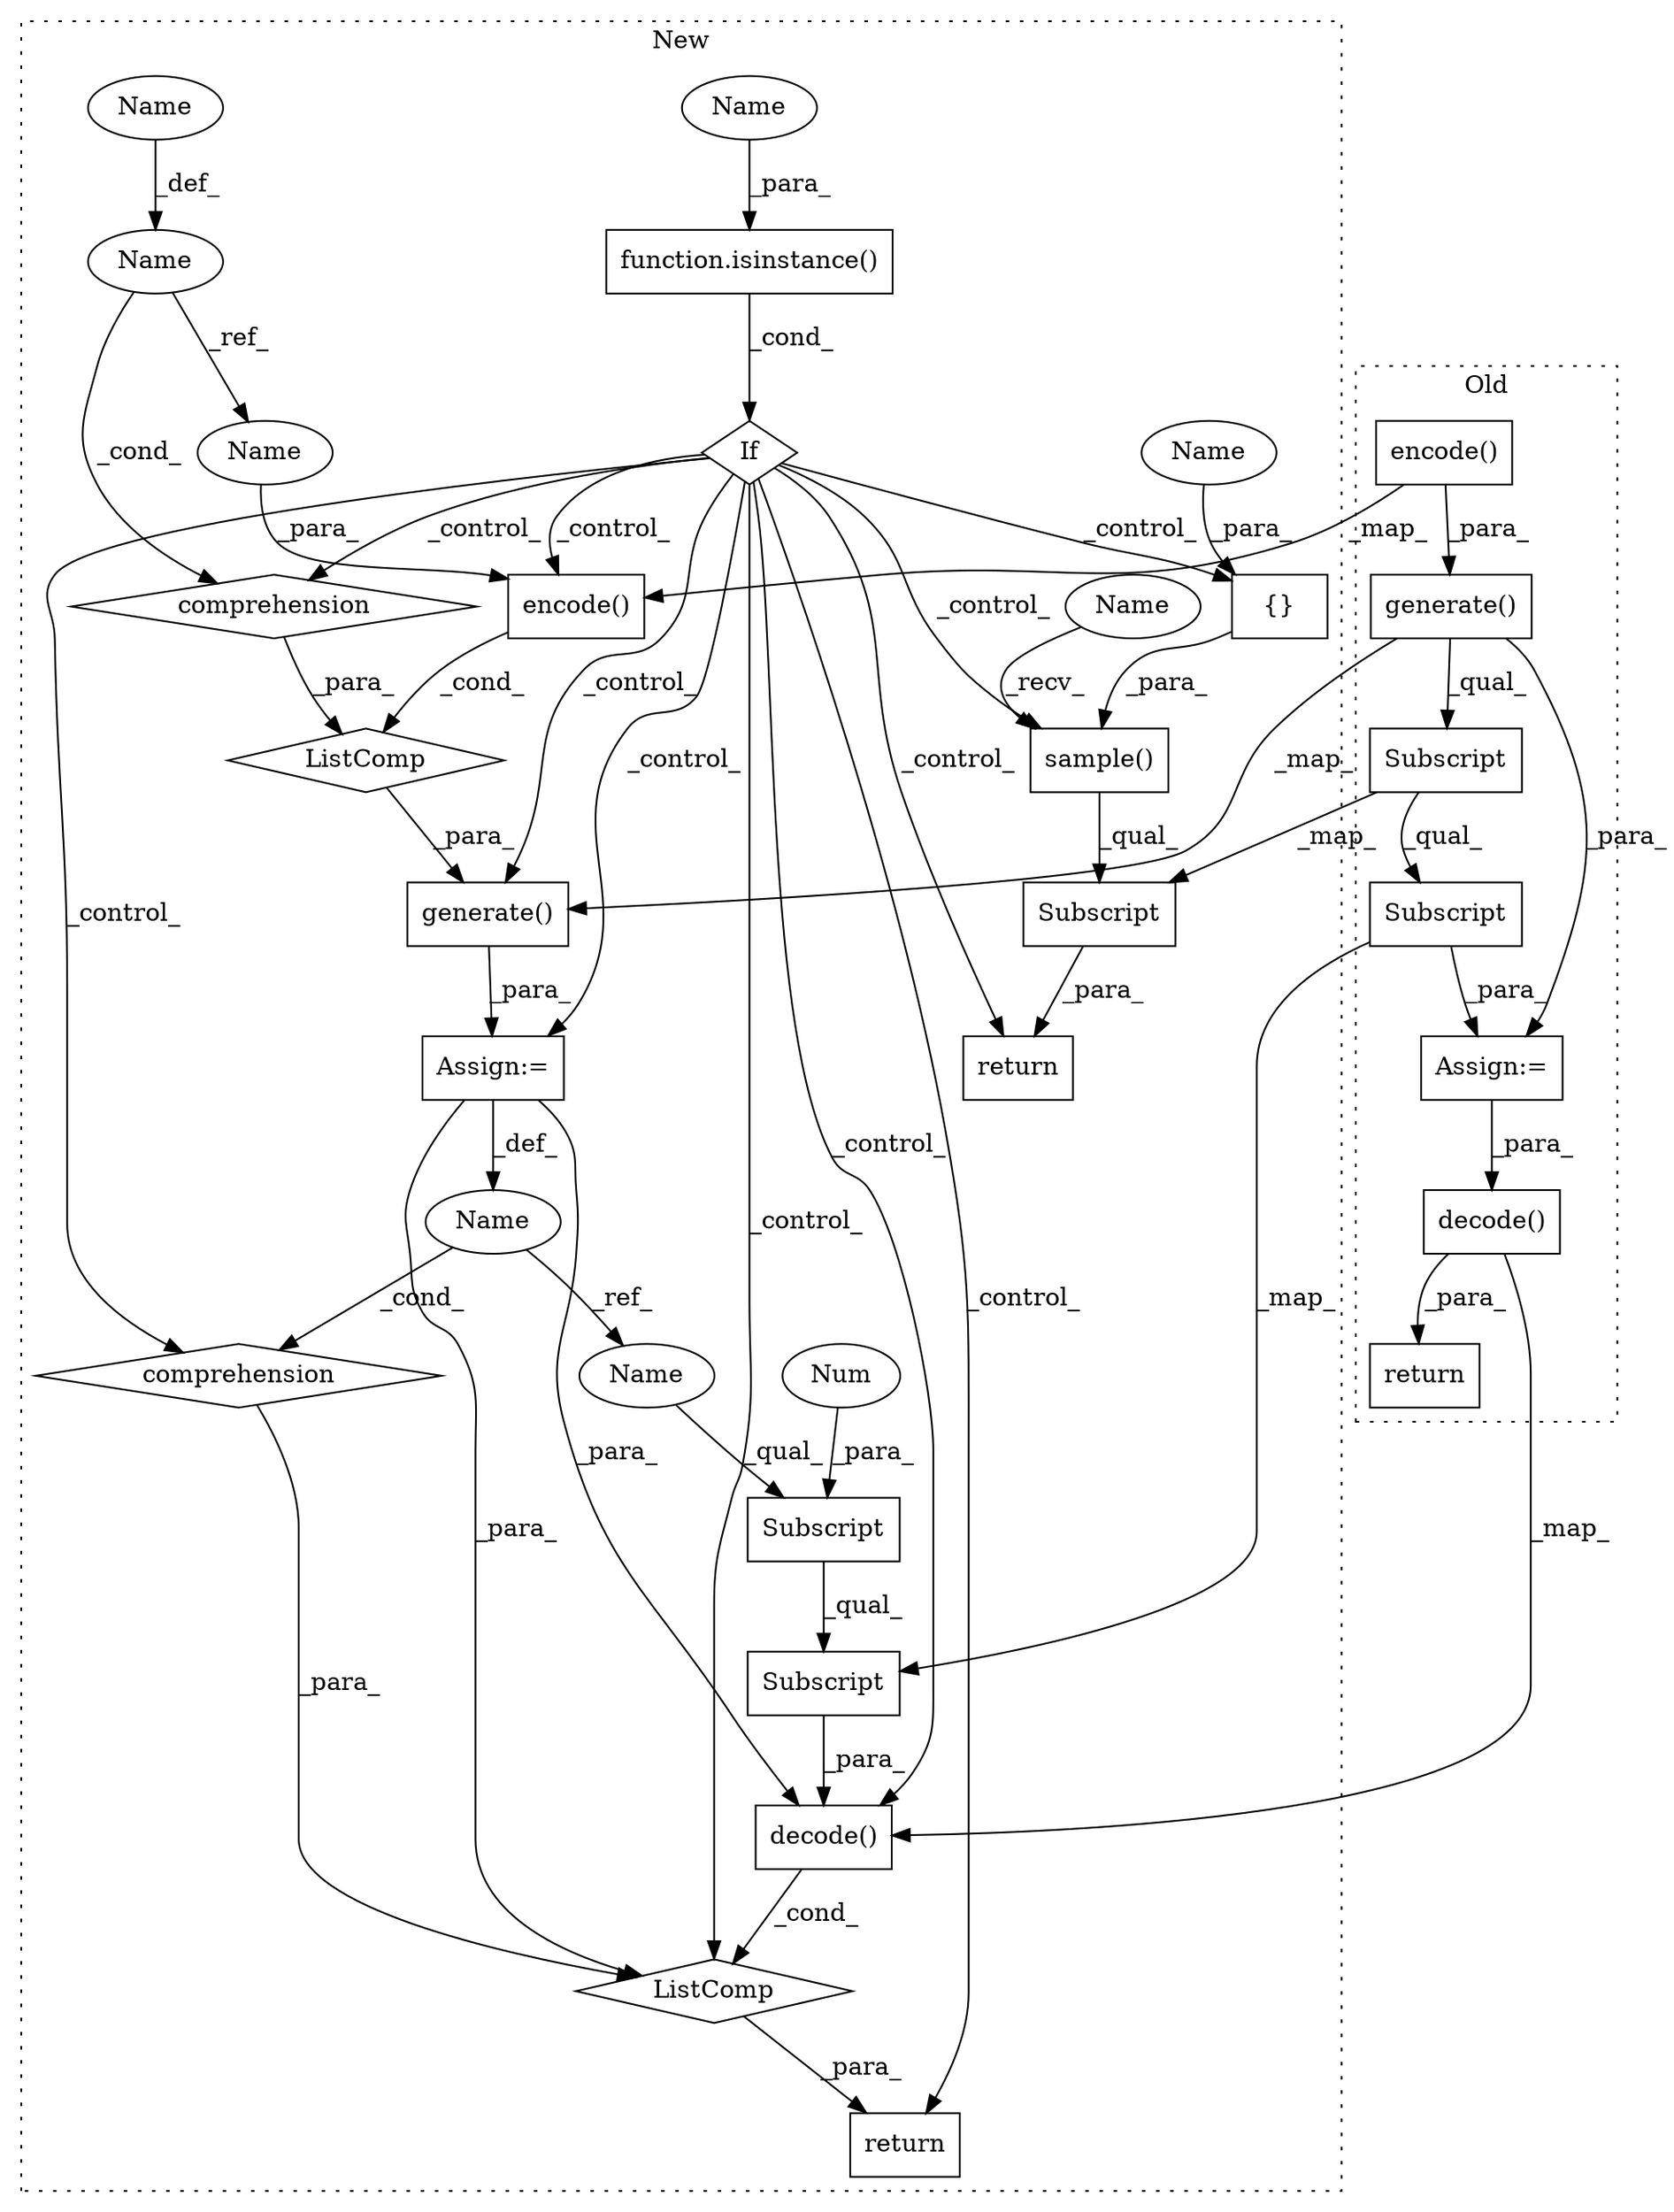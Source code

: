 digraph G {
subgraph cluster0 {
1 [label="return" a="93" s="4120" l="7" shape="box"];
10 [label="generate()" a="75" s="4053,4087" l="14,11" shape="box"];
11 [label="Subscript" a="63" s="4053,0" l="58,0" shape="box"];
14 [label="decode()" a="75" s="4127,4143" l="12,1" shape="box"];
16 [label="Subscript" a="63" s="4053,0" l="48,0" shape="box"];
25 [label="encode()" a="75" s="4016,4036" l="12,1" shape="box"];
27 [label="Assign:=" a="68" s="4050" l="3" shape="box"];
label = "Old";
style="dotted";
}
subgraph cluster1 {
2 [label="sample()" a="75" s="4290,4313" l="12,39" shape="box"];
3 [label="return" a="93" s="4283" l="7" shape="box"];
4 [label="If" a="96" s="4240" l="3" shape="diamond"];
5 [label="return" a="93" s="4528" l="7" shape="box"];
6 [label="ListComp" a="106" s="4386" l="49" shape="diamond"];
7 [label="comprehension" a="45" s="4409" l="3" shape="diamond"];
8 [label="Assign:=" a="68" s="4457" l="3" shape="box"];
9 [label="generate()" a="75" s="4460,4508" l="14,11" shape="box"];
12 [label="Subscript" a="63" s="4548,0" l="18,0" shape="box"];
13 [label="decode()" a="75" s="4536,4566" l="12,1" shape="box"];
15 [label="Subscript" a="63" s="4290,0" l="65,0" shape="box"];
17 [label="{}" a="59" s="4302,4312" l="1,0" shape="box"];
18 [label="Subscript" a="63" s="4548,0" l="8,0" shape="box"];
19 [label="Name" a="87" s="4572" l="5" shape="ellipse"];
20 [label="comprehension" a="45" s="4568" l="3" shape="diamond"];
21 [label="ListComp" a="106" s="4535" l="60" shape="diamond"];
22 [label="function.isinstance()" a="75" s="4243,4268" l="11,1" shape="box"];
23 [label="Name" a="87" s="4413" l="8" shape="ellipse"];
24 [label="encode()" a="75" s="4387,4407" l="12,1" shape="box"];
26 [label="Num" a="76" s="4554" l="1" shape="ellipse"];
28 [label="Name" a="87" s="4290" l="4" shape="ellipse"];
29 [label="Name" a="87" s="4425" l="9" shape="ellipse"];
30 [label="Name" a="87" s="4303" l="9" shape="ellipse"];
31 [label="Name" a="87" s="4254" l="9" shape="ellipse"];
32 [label="Name" a="87" s="4548" l="5" shape="ellipse"];
33 [label="Name" a="87" s="4399" l="8" shape="ellipse"];
label = "New";
style="dotted";
}
2 -> 15 [label="_qual_"];
4 -> 20 [label="_control_"];
4 -> 24 [label="_control_"];
4 -> 17 [label="_control_"];
4 -> 2 [label="_control_"];
4 -> 3 [label="_control_"];
4 -> 13 [label="_control_"];
4 -> 8 [label="_control_"];
4 -> 7 [label="_control_"];
4 -> 21 [label="_control_"];
4 -> 5 [label="_control_"];
4 -> 9 [label="_control_"];
6 -> 9 [label="_para_"];
7 -> 6 [label="_para_"];
8 -> 21 [label="_para_"];
8 -> 19 [label="_def_"];
8 -> 13 [label="_para_"];
9 -> 8 [label="_para_"];
10 -> 16 [label="_qual_"];
10 -> 27 [label="_para_"];
10 -> 9 [label="_map_"];
11 -> 12 [label="_map_"];
11 -> 27 [label="_para_"];
12 -> 13 [label="_para_"];
13 -> 21 [label="_cond_"];
14 -> 1 [label="_para_"];
14 -> 13 [label="_map_"];
15 -> 3 [label="_para_"];
16 -> 15 [label="_map_"];
16 -> 11 [label="_qual_"];
17 -> 2 [label="_para_"];
18 -> 12 [label="_qual_"];
19 -> 20 [label="_cond_"];
19 -> 32 [label="_ref_"];
20 -> 21 [label="_para_"];
21 -> 5 [label="_para_"];
22 -> 4 [label="_cond_"];
23 -> 7 [label="_cond_"];
23 -> 33 [label="_ref_"];
24 -> 6 [label="_cond_"];
25 -> 24 [label="_map_"];
25 -> 10 [label="_para_"];
26 -> 18 [label="_para_"];
27 -> 14 [label="_para_"];
28 -> 2 [label="_recv_"];
29 -> 23 [label="_def_"];
30 -> 17 [label="_para_"];
31 -> 22 [label="_para_"];
32 -> 18 [label="_qual_"];
33 -> 24 [label="_para_"];
}